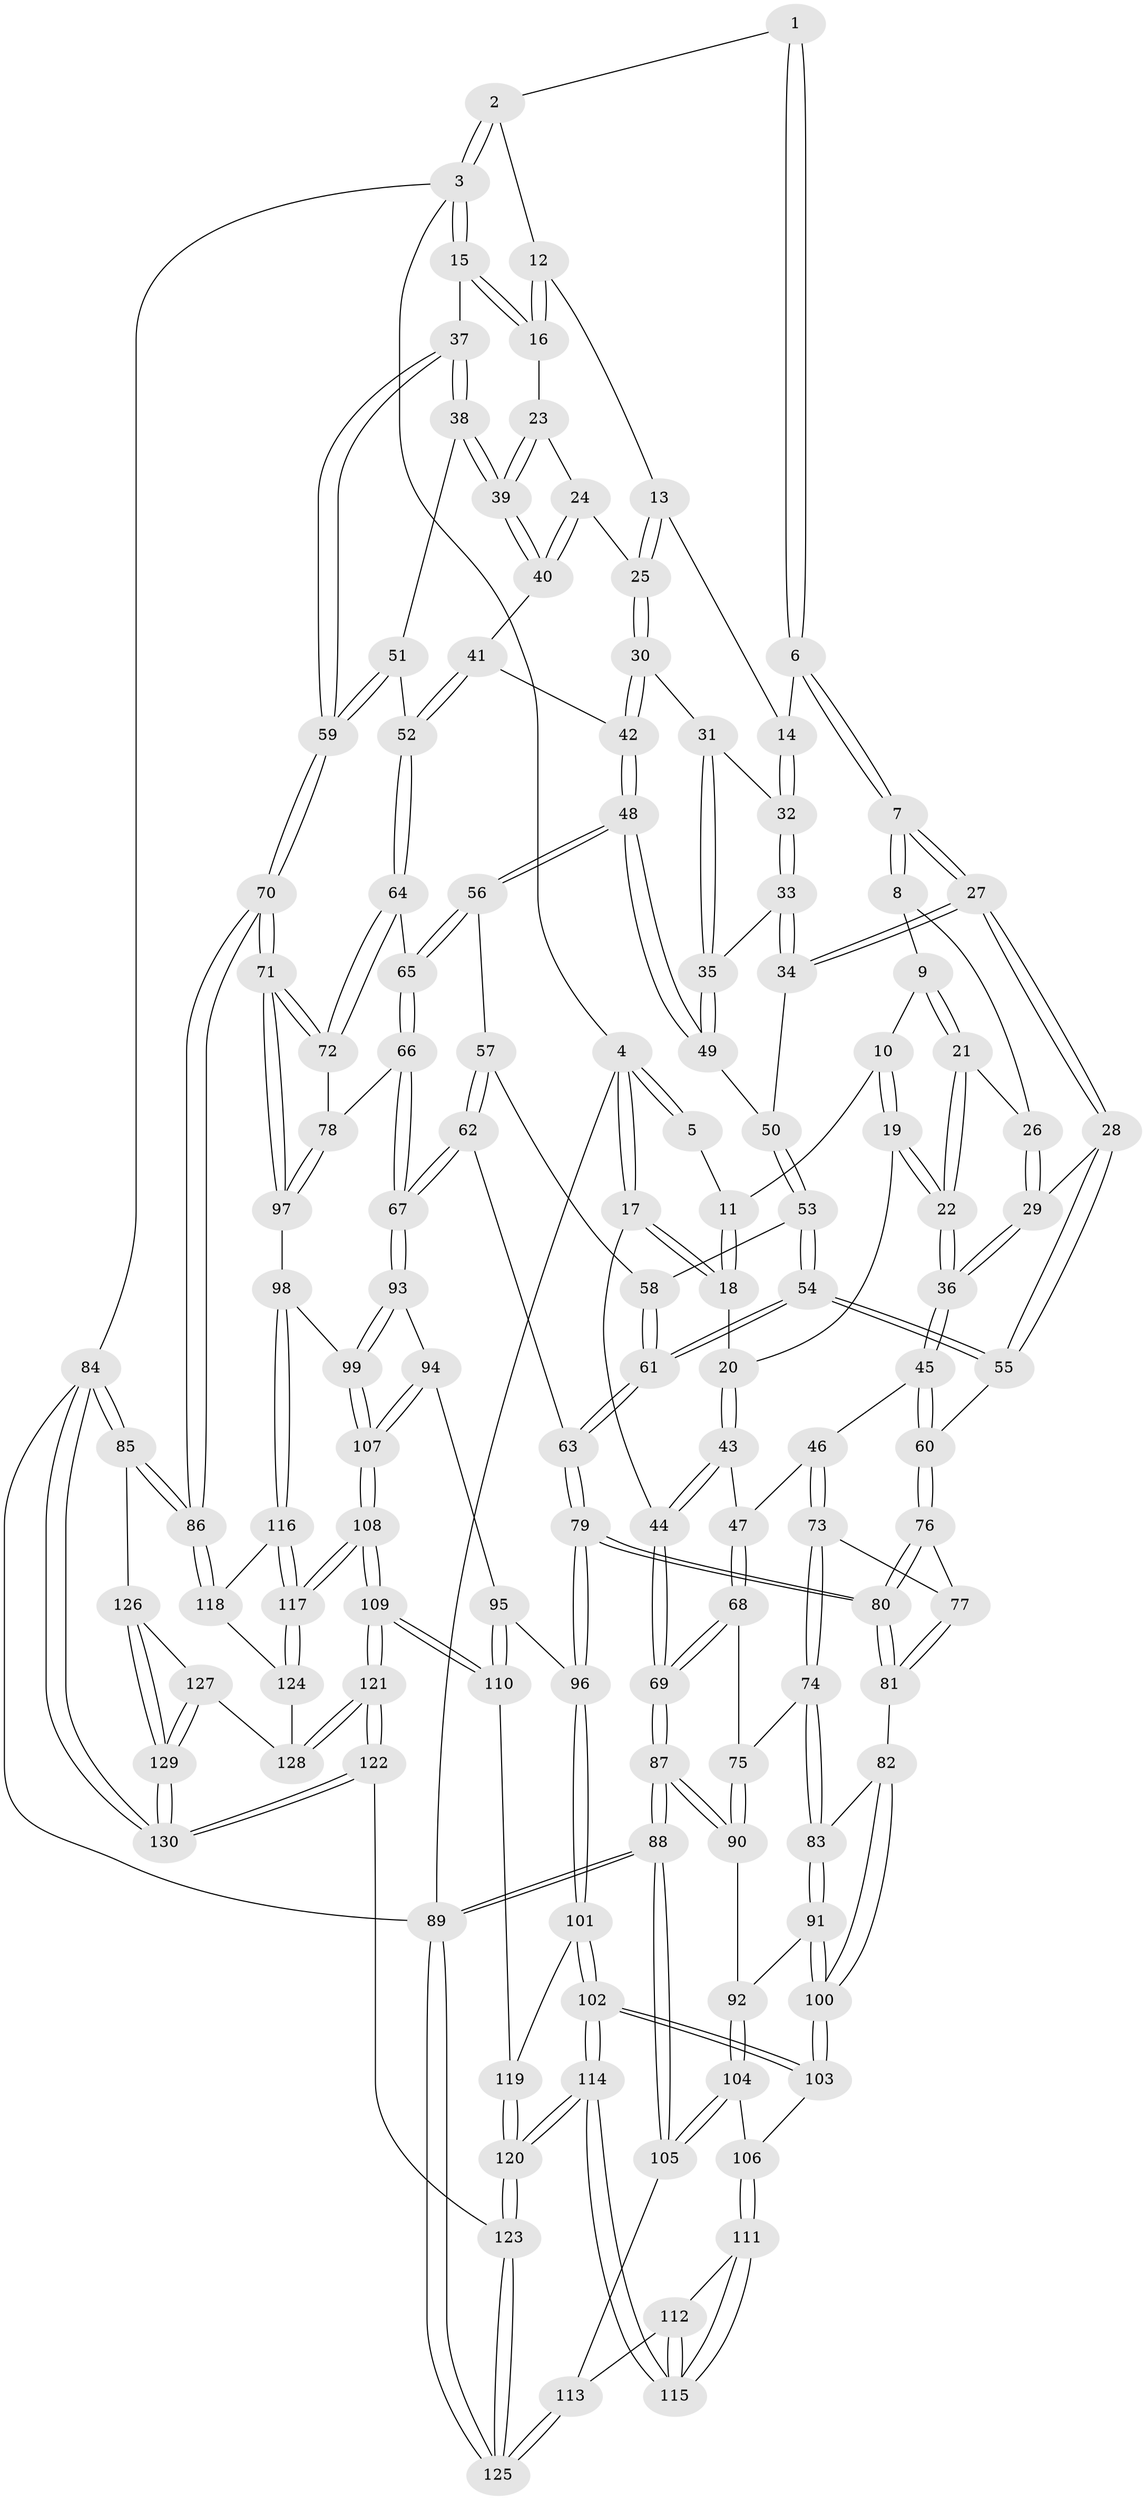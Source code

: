 // coarse degree distribution, {7: 0.01098901098901099, 5: 0.37362637362637363, 6: 0.1978021978021978, 4: 0.3626373626373626, 3: 0.054945054945054944}
// Generated by graph-tools (version 1.1) at 2025/21/03/04/25 18:21:42]
// undirected, 130 vertices, 322 edges
graph export_dot {
graph [start="1"]
  node [color=gray90,style=filled];
  1 [pos="+0.5155027452471626+0"];
  2 [pos="+0.9617666396949787+0"];
  3 [pos="+1+0"];
  4 [pos="+0+0"];
  5 [pos="+0.25891043160704014+0"];
  6 [pos="+0.5289607759427417+0.09407165028198994"];
  7 [pos="+0.4958231378468384+0.12600981446859238"];
  8 [pos="+0.43180072685876864+0.12946734704942728"];
  9 [pos="+0.26265851053924766+0.03733011262055081"];
  10 [pos="+0.26110778370463894+0.03532333359218572"];
  11 [pos="+0.24542127375412495+0.0036712359508101877"];
  12 [pos="+0.7252229659652437+0.0739510165866582"];
  13 [pos="+0.701877592516504+0.09731928475222396"];
  14 [pos="+0.598574067476277+0.1267567987354324"];
  15 [pos="+1+0"];
  16 [pos="+0.8147735518297776+0.14988263701646867"];
  17 [pos="+0+0"];
  18 [pos="+0.06832834843585563+0.1544837031892175"];
  19 [pos="+0.20102346991435013+0.19718196815867192"];
  20 [pos="+0.09464799836381398+0.19427575320919122"];
  21 [pos="+0.3020009814080653+0.19701809380352944"];
  22 [pos="+0.27673839767490793+0.23776402150929074"];
  23 [pos="+0.7898400582294008+0.2039729069995146"];
  24 [pos="+0.7876406227403907+0.2053927323066068"];
  25 [pos="+0.7718931019867639+0.2105043725434157"];
  26 [pos="+0.35527548548978233+0.18398797119093407"];
  27 [pos="+0.4759320703558779+0.2803220036693129"];
  28 [pos="+0.4639060277867018+0.29515625073467"];
  29 [pos="+0.4149930895446592+0.2880237781277104"];
  30 [pos="+0.7515201510496613+0.2309340051674035"];
  31 [pos="+0.6324284982947491+0.18792306632258496"];
  32 [pos="+0.6277856123342345+0.18461704420058875"];
  33 [pos="+0.5967505594815098+0.27358813174786123"];
  34 [pos="+0.578377994261466+0.29413747484251374"];
  35 [pos="+0.6692069684037644+0.28380104576914533"];
  36 [pos="+0.2831873880554886+0.3027542341120225"];
  37 [pos="+1+0.1351603092976784"];
  38 [pos="+1+0.2352568853700758"];
  39 [pos="+0.9692616839924546+0.2379775862304342"];
  40 [pos="+0.8450360387775526+0.290745380500946"];
  41 [pos="+0.8395878197592145+0.2989352585108183"];
  42 [pos="+0.7317399321116804+0.32324611846334256"];
  43 [pos="+0.10326779998642086+0.30229337546635293"];
  44 [pos="+0+0.3005589365464413"];
  45 [pos="+0.25982579518066284+0.34562254130278147"];
  46 [pos="+0.184283885948513+0.3729000531530357"];
  47 [pos="+0.117938802769159+0.33390846962949167"];
  48 [pos="+0.7292988321060105+0.327618172165078"];
  49 [pos="+0.6953494932801613+0.30687351548180003"];
  50 [pos="+0.5862432111663713+0.3066379612637727"];
  51 [pos="+0.908800088563199+0.3435722773837688"];
  52 [pos="+0.8671744076096369+0.38447569106325963"];
  53 [pos="+0.5946142849657997+0.32997245283246557"];
  54 [pos="+0.5161635050955524+0.43507240076646225"];
  55 [pos="+0.46619807635204985+0.3655852692440877"];
  56 [pos="+0.7282273798741352+0.3433699531024584"];
  57 [pos="+0.6374120466937646+0.3613825325631894"];
  58 [pos="+0.6301631642724651+0.3588694811318193"];
  59 [pos="+1+0.6299464928747132"];
  60 [pos="+0.3401465517862613+0.4246367129628798"];
  61 [pos="+0.5202548322200021+0.4447747592672228"];
  62 [pos="+0.6004339648099009+0.5440655276912816"];
  63 [pos="+0.5428379634578575+0.5303512871843568"];
  64 [pos="+0.8545381854682234+0.41148931847677145"];
  65 [pos="+0.7428828422713594+0.37819467337717294"];
  66 [pos="+0.6642047586723129+0.5533355879725399"];
  67 [pos="+0.6398131482365799+0.5599094732743728"];
  68 [pos="+0+0.4225245488254644"];
  69 [pos="+0+0.4236814067488162"];
  70 [pos="+1+0.652473634732635"];
  71 [pos="+1+0.6305445868298366"];
  72 [pos="+0.8774387699410017+0.454632878271621"];
  73 [pos="+0.1802648821451422+0.4059296413070035"];
  74 [pos="+0.11912891394156179+0.5370692012816117"];
  75 [pos="+0.10378729842215874+0.5360295038492634"];
  76 [pos="+0.3526559308774199+0.5349674212740425"];
  77 [pos="+0.2363651094833947+0.47369095677859224"];
  78 [pos="+0.6681196996558156+0.5543025811277381"];
  79 [pos="+0.39589164172331287+0.6052037216021785"];
  80 [pos="+0.3725513738342822+0.5907331685304471"];
  81 [pos="+0.21365149202270267+0.6057217868491682"];
  82 [pos="+0.21004143300913758+0.6065269834941165"];
  83 [pos="+0.16848846752969407+0.5948791515363897"];
  84 [pos="+1+1"];
  85 [pos="+1+0.7783042297656252"];
  86 [pos="+1+0.7023822288200243"];
  87 [pos="+0+0.6586236773638641"];
  88 [pos="+0+0.7195999790860939"];
  89 [pos="+0+1"];
  90 [pos="+0+0.6109613846455947"];
  91 [pos="+0.112764191762655+0.6690746378046857"];
  92 [pos="+0.1118655558831771+0.670094061775712"];
  93 [pos="+0.6357020282545408+0.6536670916051629"];
  94 [pos="+0.5827753092852773+0.7340089357896364"];
  95 [pos="+0.5572752021277649+0.7358918729542151"];
  96 [pos="+0.4012782359484859+0.6977167927591684"];
  97 [pos="+0.810237174481193+0.6250657152402289"];
  98 [pos="+0.7465905558175534+0.7538547026052768"];
  99 [pos="+0.7118686980464108+0.750934825411675"];
  100 [pos="+0.21347600657932775+0.7426065746541376"];
  101 [pos="+0.3970440999648459+0.711404136819104"];
  102 [pos="+0.32368799103453094+0.7916125416686779"];
  103 [pos="+0.213958436823872+0.7476751394023881"];
  104 [pos="+0.08977897304803709+0.736404648026999"];
  105 [pos="+0.047934448832913576+0.773203236018953"];
  106 [pos="+0.207580851022707+0.7509619462512026"];
  107 [pos="+0.6275852974646048+0.8470965313016882"];
  108 [pos="+0.6248169423047867+0.8687579991174929"];
  109 [pos="+0.6070257633779412+0.9126262762715276"];
  110 [pos="+0.5092320411702793+0.8287896308328325"];
  111 [pos="+0.17396590326600064+0.8121239257888025"];
  112 [pos="+0.10270890839274338+0.8231766954555039"];
  113 [pos="+0.08041599799896419+0.8216850388645973"];
  114 [pos="+0.29597571887787627+1"];
  115 [pos="+0.2459608845044471+0.9340881154045068"];
  116 [pos="+0.7918376003794365+0.8015277603414187"];
  117 [pos="+0.6270936413107336+0.8681303905877134"];
  118 [pos="+0.8012478373383816+0.8079548395160762"];
  119 [pos="+0.47281699000423183+0.8147248567646108"];
  120 [pos="+0.309547415579866+1"];
  121 [pos="+0.6086482727592797+0.9950700328371623"];
  122 [pos="+0.5706512243010287+1"];
  123 [pos="+0.3095275267441849+1"];
  124 [pos="+0.7923457467981952+0.8481499134012546"];
  125 [pos="+0.07269796691871644+1"];
  126 [pos="+0.8679061071370482+0.9141807419649699"];
  127 [pos="+0.808697470662444+0.9038851326369624"];
  128 [pos="+0.7914802716242807+0.8889154526286152"];
  129 [pos="+0.8106788644552607+1"];
  130 [pos="+0.8093058403016078+1"];
  1 -- 2;
  1 -- 6;
  1 -- 6;
  2 -- 3;
  2 -- 3;
  2 -- 12;
  3 -- 4;
  3 -- 15;
  3 -- 15;
  3 -- 84;
  4 -- 5;
  4 -- 5;
  4 -- 17;
  4 -- 17;
  4 -- 89;
  5 -- 11;
  6 -- 7;
  6 -- 7;
  6 -- 14;
  7 -- 8;
  7 -- 8;
  7 -- 27;
  7 -- 27;
  8 -- 9;
  8 -- 26;
  9 -- 10;
  9 -- 21;
  9 -- 21;
  10 -- 11;
  10 -- 19;
  10 -- 19;
  11 -- 18;
  11 -- 18;
  12 -- 13;
  12 -- 16;
  12 -- 16;
  13 -- 14;
  13 -- 25;
  13 -- 25;
  14 -- 32;
  14 -- 32;
  15 -- 16;
  15 -- 16;
  15 -- 37;
  16 -- 23;
  17 -- 18;
  17 -- 18;
  17 -- 44;
  18 -- 20;
  19 -- 20;
  19 -- 22;
  19 -- 22;
  20 -- 43;
  20 -- 43;
  21 -- 22;
  21 -- 22;
  21 -- 26;
  22 -- 36;
  22 -- 36;
  23 -- 24;
  23 -- 39;
  23 -- 39;
  24 -- 25;
  24 -- 40;
  24 -- 40;
  25 -- 30;
  25 -- 30;
  26 -- 29;
  26 -- 29;
  27 -- 28;
  27 -- 28;
  27 -- 34;
  27 -- 34;
  28 -- 29;
  28 -- 55;
  28 -- 55;
  29 -- 36;
  29 -- 36;
  30 -- 31;
  30 -- 42;
  30 -- 42;
  31 -- 32;
  31 -- 35;
  31 -- 35;
  32 -- 33;
  32 -- 33;
  33 -- 34;
  33 -- 34;
  33 -- 35;
  34 -- 50;
  35 -- 49;
  35 -- 49;
  36 -- 45;
  36 -- 45;
  37 -- 38;
  37 -- 38;
  37 -- 59;
  37 -- 59;
  38 -- 39;
  38 -- 39;
  38 -- 51;
  39 -- 40;
  39 -- 40;
  40 -- 41;
  41 -- 42;
  41 -- 52;
  41 -- 52;
  42 -- 48;
  42 -- 48;
  43 -- 44;
  43 -- 44;
  43 -- 47;
  44 -- 69;
  44 -- 69;
  45 -- 46;
  45 -- 60;
  45 -- 60;
  46 -- 47;
  46 -- 73;
  46 -- 73;
  47 -- 68;
  47 -- 68;
  48 -- 49;
  48 -- 49;
  48 -- 56;
  48 -- 56;
  49 -- 50;
  50 -- 53;
  50 -- 53;
  51 -- 52;
  51 -- 59;
  51 -- 59;
  52 -- 64;
  52 -- 64;
  53 -- 54;
  53 -- 54;
  53 -- 58;
  54 -- 55;
  54 -- 55;
  54 -- 61;
  54 -- 61;
  55 -- 60;
  56 -- 57;
  56 -- 65;
  56 -- 65;
  57 -- 58;
  57 -- 62;
  57 -- 62;
  58 -- 61;
  58 -- 61;
  59 -- 70;
  59 -- 70;
  60 -- 76;
  60 -- 76;
  61 -- 63;
  61 -- 63;
  62 -- 63;
  62 -- 67;
  62 -- 67;
  63 -- 79;
  63 -- 79;
  64 -- 65;
  64 -- 72;
  64 -- 72;
  65 -- 66;
  65 -- 66;
  66 -- 67;
  66 -- 67;
  66 -- 78;
  67 -- 93;
  67 -- 93;
  68 -- 69;
  68 -- 69;
  68 -- 75;
  69 -- 87;
  69 -- 87;
  70 -- 71;
  70 -- 71;
  70 -- 86;
  70 -- 86;
  71 -- 72;
  71 -- 72;
  71 -- 97;
  71 -- 97;
  72 -- 78;
  73 -- 74;
  73 -- 74;
  73 -- 77;
  74 -- 75;
  74 -- 83;
  74 -- 83;
  75 -- 90;
  75 -- 90;
  76 -- 77;
  76 -- 80;
  76 -- 80;
  77 -- 81;
  77 -- 81;
  78 -- 97;
  78 -- 97;
  79 -- 80;
  79 -- 80;
  79 -- 96;
  79 -- 96;
  80 -- 81;
  80 -- 81;
  81 -- 82;
  82 -- 83;
  82 -- 100;
  82 -- 100;
  83 -- 91;
  83 -- 91;
  84 -- 85;
  84 -- 85;
  84 -- 130;
  84 -- 130;
  84 -- 89;
  85 -- 86;
  85 -- 86;
  85 -- 126;
  86 -- 118;
  86 -- 118;
  87 -- 88;
  87 -- 88;
  87 -- 90;
  87 -- 90;
  88 -- 89;
  88 -- 89;
  88 -- 105;
  88 -- 105;
  89 -- 125;
  89 -- 125;
  90 -- 92;
  91 -- 92;
  91 -- 100;
  91 -- 100;
  92 -- 104;
  92 -- 104;
  93 -- 94;
  93 -- 99;
  93 -- 99;
  94 -- 95;
  94 -- 107;
  94 -- 107;
  95 -- 96;
  95 -- 110;
  95 -- 110;
  96 -- 101;
  96 -- 101;
  97 -- 98;
  98 -- 99;
  98 -- 116;
  98 -- 116;
  99 -- 107;
  99 -- 107;
  100 -- 103;
  100 -- 103;
  101 -- 102;
  101 -- 102;
  101 -- 119;
  102 -- 103;
  102 -- 103;
  102 -- 114;
  102 -- 114;
  103 -- 106;
  104 -- 105;
  104 -- 105;
  104 -- 106;
  105 -- 113;
  106 -- 111;
  106 -- 111;
  107 -- 108;
  107 -- 108;
  108 -- 109;
  108 -- 109;
  108 -- 117;
  108 -- 117;
  109 -- 110;
  109 -- 110;
  109 -- 121;
  109 -- 121;
  110 -- 119;
  111 -- 112;
  111 -- 115;
  111 -- 115;
  112 -- 113;
  112 -- 115;
  112 -- 115;
  113 -- 125;
  113 -- 125;
  114 -- 115;
  114 -- 115;
  114 -- 120;
  114 -- 120;
  116 -- 117;
  116 -- 117;
  116 -- 118;
  117 -- 124;
  117 -- 124;
  118 -- 124;
  119 -- 120;
  119 -- 120;
  120 -- 123;
  120 -- 123;
  121 -- 122;
  121 -- 122;
  121 -- 128;
  121 -- 128;
  122 -- 123;
  122 -- 130;
  122 -- 130;
  123 -- 125;
  123 -- 125;
  124 -- 128;
  126 -- 127;
  126 -- 129;
  126 -- 129;
  127 -- 128;
  127 -- 129;
  127 -- 129;
  129 -- 130;
  129 -- 130;
}

